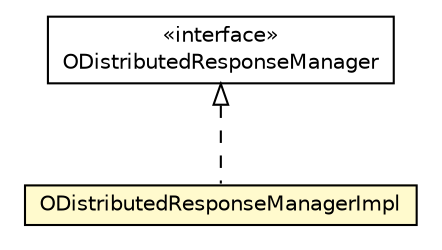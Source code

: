 #!/usr/local/bin/dot
#
# Class diagram 
# Generated by UMLGraph version R5_6-24-gf6e263 (http://www.umlgraph.org/)
#

digraph G {
	edge [fontname="Helvetica",fontsize=10,labelfontname="Helvetica",labelfontsize=10];
	node [fontname="Helvetica",fontsize=10,shape=plaintext];
	nodesep=0.25;
	ranksep=0.5;
	// com.orientechnologies.orient.server.distributed.ODistributedResponseManager
	c3030079 [label=<<table title="com.orientechnologies.orient.server.distributed.ODistributedResponseManager" border="0" cellborder="1" cellspacing="0" cellpadding="2" port="p" href="./ODistributedResponseManager.html">
		<tr><td><table border="0" cellspacing="0" cellpadding="1">
<tr><td align="center" balign="center"> &#171;interface&#187; </td></tr>
<tr><td align="center" balign="center"> ODistributedResponseManager </td></tr>
		</table></td></tr>
		</table>>, URL="./ODistributedResponseManager.html", fontname="Helvetica", fontcolor="black", fontsize=10.0];
	// com.orientechnologies.orient.server.distributed.ODistributedResponseManagerImpl
	c3030090 [label=<<table title="com.orientechnologies.orient.server.distributed.ODistributedResponseManagerImpl" border="0" cellborder="1" cellspacing="0" cellpadding="2" port="p" bgcolor="lemonChiffon" href="./ODistributedResponseManagerImpl.html">
		<tr><td><table border="0" cellspacing="0" cellpadding="1">
<tr><td align="center" balign="center"> ODistributedResponseManagerImpl </td></tr>
		</table></td></tr>
		</table>>, URL="./ODistributedResponseManagerImpl.html", fontname="Helvetica", fontcolor="black", fontsize=10.0];
	//com.orientechnologies.orient.server.distributed.ODistributedResponseManagerImpl implements com.orientechnologies.orient.server.distributed.ODistributedResponseManager
	c3030079:p -> c3030090:p [dir=back,arrowtail=empty,style=dashed];
}

